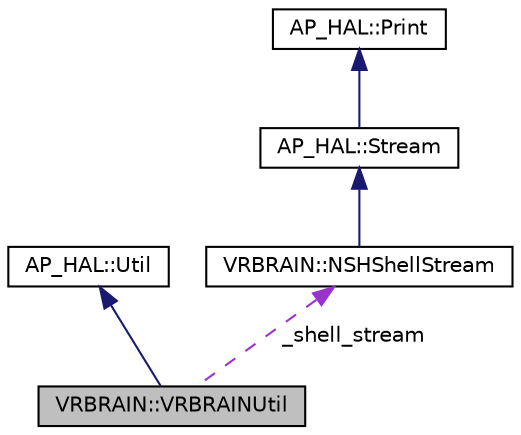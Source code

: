 digraph "VRBRAIN::VRBRAINUtil"
{
 // INTERACTIVE_SVG=YES
  edge [fontname="Helvetica",fontsize="10",labelfontname="Helvetica",labelfontsize="10"];
  node [fontname="Helvetica",fontsize="10",shape=record];
  Node1 [label="VRBRAIN::VRBRAINUtil",height=0.2,width=0.4,color="black", fillcolor="grey75", style="filled", fontcolor="black"];
  Node2 -> Node1 [dir="back",color="midnightblue",fontsize="10",style="solid",fontname="Helvetica"];
  Node2 [label="AP_HAL::Util",height=0.2,width=0.4,color="black", fillcolor="white", style="filled",URL="$classAP__HAL_1_1Util.html"];
  Node3 -> Node1 [dir="back",color="darkorchid3",fontsize="10",style="dashed",label=" _shell_stream" ,fontname="Helvetica"];
  Node3 [label="VRBRAIN::NSHShellStream",height=0.2,width=0.4,color="black", fillcolor="white", style="filled",URL="$classVRBRAIN_1_1NSHShellStream.html"];
  Node4 -> Node3 [dir="back",color="midnightblue",fontsize="10",style="solid",fontname="Helvetica"];
  Node4 [label="AP_HAL::Stream",height=0.2,width=0.4,color="black", fillcolor="white", style="filled",URL="$classAP__HAL_1_1Stream.html"];
  Node5 -> Node4 [dir="back",color="midnightblue",fontsize="10",style="solid",fontname="Helvetica"];
  Node5 [label="AP_HAL::Print",height=0.2,width=0.4,color="black", fillcolor="white", style="filled",URL="$classAP__HAL_1_1Print.html"];
}

